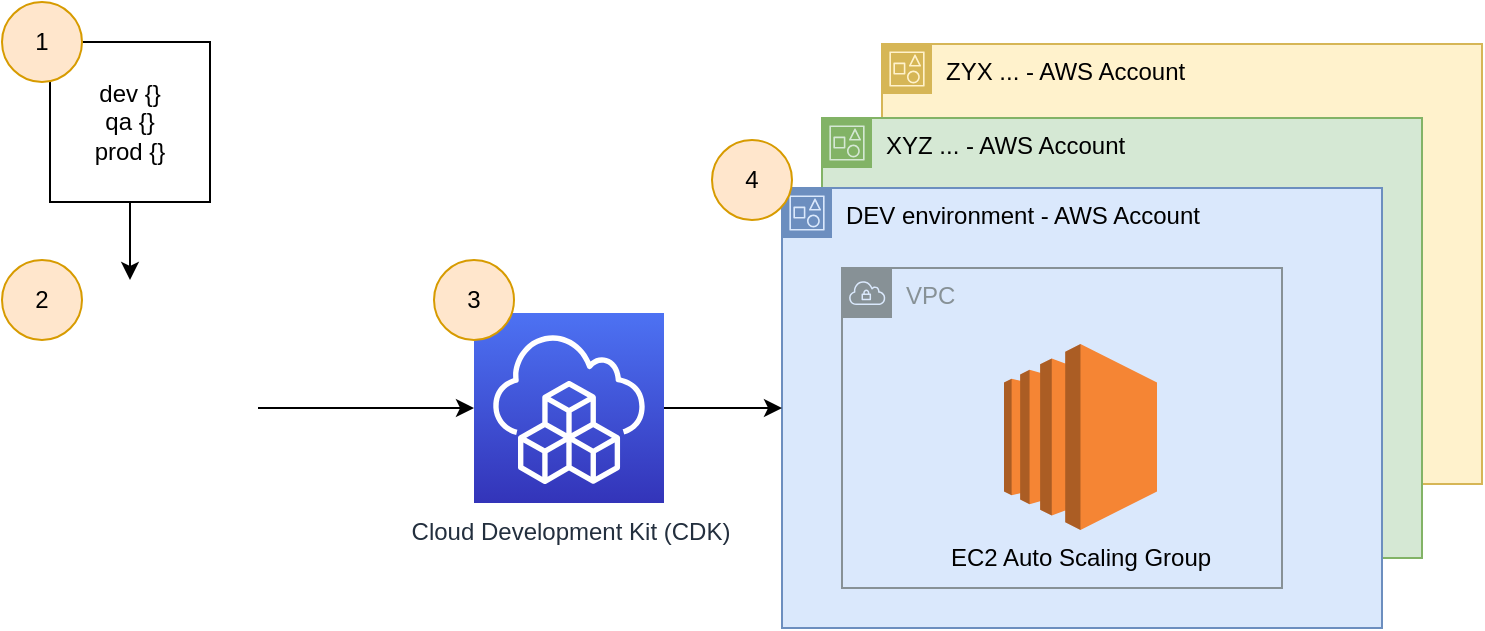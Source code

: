 <mxfile version="20.3.2" type="github">
  <diagram id="KzB0s1xtbiQ5OEgKy4Tv" name="Page-1">
    <mxGraphModel dx="946" dy="621" grid="1" gridSize="10" guides="1" tooltips="1" connect="1" arrows="1" fold="1" page="1" pageScale="1" pageWidth="850" pageHeight="1100" math="0" shadow="0">
      <root>
        <mxCell id="0" />
        <mxCell id="1" parent="0" />
        <mxCell id="az7k_XF7K67pIa2C7TNV-25" value="ZYX ... - AWS Account" style="points=[[0,0],[0.25,0],[0.5,0],[0.75,0],[1,0],[1,0.25],[1,0.5],[1,0.75],[1,1],[0.75,1],[0.5,1],[0.25,1],[0,1],[0,0.75],[0,0.5],[0,0.25]];outlineConnect=0;html=1;whiteSpace=wrap;fontSize=12;fontStyle=0;container=1;pointerEvents=0;collapsible=0;recursiveResize=0;shape=mxgraph.aws4.group;grIcon=mxgraph.aws4.group_account;strokeColor=#d6b656;fillColor=#fff2cc;verticalAlign=top;align=left;spacingLeft=30;dashed=0;" vertex="1" parent="1">
          <mxGeometry x="510" y="142" width="300" height="220" as="geometry" />
        </mxCell>
        <mxCell id="az7k_XF7K67pIa2C7TNV-26" value="VPC" style="sketch=0;outlineConnect=0;gradientColor=none;html=1;whiteSpace=wrap;fontSize=12;fontStyle=0;shape=mxgraph.aws4.group;grIcon=mxgraph.aws4.group_vpc;strokeColor=#879196;fillColor=none;verticalAlign=top;align=left;spacingLeft=30;fontColor=#879196;dashed=0;" vertex="1" parent="az7k_XF7K67pIa2C7TNV-25">
          <mxGeometry x="30" y="40" width="220" height="160" as="geometry" />
        </mxCell>
        <mxCell id="az7k_XF7K67pIa2C7TNV-23" value="XYZ ... - AWS Account" style="points=[[0,0],[0.25,0],[0.5,0],[0.75,0],[1,0],[1,0.25],[1,0.5],[1,0.75],[1,1],[0.75,1],[0.5,1],[0.25,1],[0,1],[0,0.75],[0,0.5],[0,0.25]];outlineConnect=0;html=1;whiteSpace=wrap;fontSize=12;fontStyle=0;container=1;pointerEvents=0;collapsible=0;recursiveResize=0;shape=mxgraph.aws4.group;grIcon=mxgraph.aws4.group_account;strokeColor=#82b366;fillColor=#d5e8d4;verticalAlign=top;align=left;spacingLeft=30;dashed=0;" vertex="1" parent="1">
          <mxGeometry x="480" y="179" width="300" height="220" as="geometry" />
        </mxCell>
        <mxCell id="az7k_XF7K67pIa2C7TNV-24" value="VPC" style="sketch=0;outlineConnect=0;gradientColor=none;html=1;whiteSpace=wrap;fontSize=12;fontStyle=0;shape=mxgraph.aws4.group;grIcon=mxgraph.aws4.group_vpc;strokeColor=#879196;fillColor=none;verticalAlign=top;align=left;spacingLeft=30;fontColor=#879196;dashed=0;" vertex="1" parent="az7k_XF7K67pIa2C7TNV-23">
          <mxGeometry x="30" y="40" width="220" height="160" as="geometry" />
        </mxCell>
        <mxCell id="az7k_XF7K67pIa2C7TNV-14" value="DEV environment - AWS Account" style="points=[[0,0],[0.25,0],[0.5,0],[0.75,0],[1,0],[1,0.25],[1,0.5],[1,0.75],[1,1],[0.75,1],[0.5,1],[0.25,1],[0,1],[0,0.75],[0,0.5],[0,0.25]];outlineConnect=0;html=1;whiteSpace=wrap;fontSize=12;fontStyle=0;container=1;pointerEvents=0;collapsible=0;recursiveResize=0;shape=mxgraph.aws4.group;grIcon=mxgraph.aws4.group_account;strokeColor=#6c8ebf;fillColor=#dae8fc;verticalAlign=top;align=left;spacingLeft=30;dashed=0;" vertex="1" parent="1">
          <mxGeometry x="460" y="214" width="300" height="220" as="geometry" />
        </mxCell>
        <mxCell id="az7k_XF7K67pIa2C7TNV-13" value="VPC" style="sketch=0;outlineConnect=0;gradientColor=none;html=1;whiteSpace=wrap;fontSize=12;fontStyle=0;shape=mxgraph.aws4.group;grIcon=mxgraph.aws4.group_vpc;strokeColor=#879196;fillColor=none;verticalAlign=top;align=left;spacingLeft=30;fontColor=#879196;dashed=0;" vertex="1" parent="az7k_XF7K67pIa2C7TNV-14">
          <mxGeometry x="30" y="40" width="220" height="160" as="geometry" />
        </mxCell>
        <mxCell id="az7k_XF7K67pIa2C7TNV-5" style="edgeStyle=orthogonalEdgeStyle;rounded=0;orthogonalLoop=1;jettySize=auto;html=1;" edge="1" parent="1" source="az7k_XF7K67pIa2C7TNV-1" target="az7k_XF7K67pIa2C7TNV-2">
          <mxGeometry relative="1" as="geometry" />
        </mxCell>
        <mxCell id="az7k_XF7K67pIa2C7TNV-1" value="" style="shape=image;html=1;verticalAlign=top;verticalLabelPosition=bottom;labelBackgroundColor=#ffffff;imageAspect=0;aspect=fixed;image=https://cdn2.iconfinder.com/data/icons/boxicons-solid-vol-2/24/bxs-file-json-128.png" vertex="1" parent="1">
          <mxGeometry x="70" y="260" width="128" height="128" as="geometry" />
        </mxCell>
        <mxCell id="az7k_XF7K67pIa2C7TNV-21" style="edgeStyle=orthogonalEdgeStyle;rounded=0;orthogonalLoop=1;jettySize=auto;html=1;entryX=0;entryY=0.5;entryDx=0;entryDy=0;" edge="1" parent="1" source="az7k_XF7K67pIa2C7TNV-2" target="az7k_XF7K67pIa2C7TNV-14">
          <mxGeometry relative="1" as="geometry" />
        </mxCell>
        <mxCell id="az7k_XF7K67pIa2C7TNV-2" value="Cloud Development Kit (CDK)" style="sketch=0;points=[[0,0,0],[0.25,0,0],[0.5,0,0],[0.75,0,0],[1,0,0],[0,1,0],[0.25,1,0],[0.5,1,0],[0.75,1,0],[1,1,0],[0,0.25,0],[0,0.5,0],[0,0.75,0],[1,0.25,0],[1,0.5,0],[1,0.75,0]];outlineConnect=0;fontColor=#232F3E;gradientColor=#4D72F3;gradientDirection=north;fillColor=#3334B9;strokeColor=#ffffff;dashed=0;verticalLabelPosition=bottom;verticalAlign=top;align=center;html=1;fontSize=12;fontStyle=0;aspect=fixed;shape=mxgraph.aws4.resourceIcon;resIcon=mxgraph.aws4.cloud_development_kit;" vertex="1" parent="1">
          <mxGeometry x="306" y="276.5" width="95" height="95" as="geometry" />
        </mxCell>
        <mxCell id="az7k_XF7K67pIa2C7TNV-27" style="edgeStyle=orthogonalEdgeStyle;rounded=0;orthogonalLoop=1;jettySize=auto;html=1;entryX=0.5;entryY=0;entryDx=0;entryDy=0;" edge="1" parent="1" source="az7k_XF7K67pIa2C7TNV-3" target="az7k_XF7K67pIa2C7TNV-1">
          <mxGeometry relative="1" as="geometry" />
        </mxCell>
        <mxCell id="az7k_XF7K67pIa2C7TNV-3" value="dev {}&lt;br&gt;qa {}&lt;br&gt;prod {}" style="whiteSpace=wrap;html=1;aspect=fixed;" vertex="1" parent="1">
          <mxGeometry x="94" y="141" width="80" height="80" as="geometry" />
        </mxCell>
        <mxCell id="az7k_XF7K67pIa2C7TNV-6" value="EC2 Auto Scaling Group" style="outlineConnect=0;dashed=0;verticalLabelPosition=bottom;verticalAlign=top;align=center;html=1;shape=mxgraph.aws3.ec2;fillColor=#F58534;gradientColor=none;" vertex="1" parent="1">
          <mxGeometry x="571" y="292" width="76.5" height="93" as="geometry" />
        </mxCell>
        <mxCell id="az7k_XF7K67pIa2C7TNV-9" value="1" style="ellipse;whiteSpace=wrap;html=1;aspect=fixed;fillColor=#ffe6cc;strokeColor=#d79b00;" vertex="1" parent="1">
          <mxGeometry x="70" y="121" width="40" height="40" as="geometry" />
        </mxCell>
        <mxCell id="az7k_XF7K67pIa2C7TNV-10" value="2&lt;span style=&quot;color: rgba(0, 0, 0, 0); font-family: monospace; font-size: 0px; text-align: start;&quot;&gt;%3CmxGraphModel%3E%3Croot%3E%3CmxCell%20id%3D%220%22%2F%3E%3CmxCell%20id%3D%221%22%20parent%3D%220%22%2F%3E%3CmxCell%20id%3D%222%22%20value%3D%221%22%20style%3D%22ellipse%3BwhiteSpace%3Dwrap%3Bhtml%3D1%3Baspect%3Dfixed%3BfillColor%3D%23ffe6cc%3BstrokeColor%3D%23d79b00%3B%22%20vertex%3D%221%22%20parent%3D%221%22%3E%3CmxGeometry%20x%3D%2270%22%20y%3D%22420%22%20width%3D%2240%22%20height%3D%2240%22%20as%3D%22geometry%22%2F%3E%3C%2FmxCell%3E%3C%2Froot%3E%3C%2FmxGraphModel%3E&lt;/span&gt;" style="ellipse;whiteSpace=wrap;html=1;aspect=fixed;fillColor=#ffe6cc;strokeColor=#d79b00;" vertex="1" parent="1">
          <mxGeometry x="70" y="250" width="40" height="40" as="geometry" />
        </mxCell>
        <mxCell id="az7k_XF7K67pIa2C7TNV-11" value="3&lt;span style=&quot;color: rgba(0, 0, 0, 0); font-family: monospace; font-size: 0px; text-align: start;&quot;&gt;%3CmxGraphModel%3E%3Croot%3E%3CmxCell%20id%3D%220%22%2F%3E%3CmxCell%20id%3D%221%22%20parent%3D%220%22%2F%3E%3CmxCell%20id%3D%222%22%20value%3D%222%26lt%3Bspan%20style%3D%26quot%3Bcolor%3A%20rgba(0%2C%200%2C%200%2C%200)%3B%20font-family%3A%20monospace%3B%20font-size%3A%200px%3B%20text-align%3A%20start%3B%26quot%3B%26gt%3B%253CmxGraphModel%253E%253Croot%253E%253CmxCell%2520id%253D%25220%2522%252F%253E%253CmxCell%2520id%253D%25221%2522%2520parent%253D%25220%2522%252F%253E%253CmxCell%2520id%253D%25222%2522%2520value%253D%25221%2522%2520style%253D%2522ellipse%253BwhiteSpace%253Dwrap%253Bhtml%253D1%253Baspect%253Dfixed%253BfillColor%253D%2523ffe6cc%253BstrokeColor%253D%2523d79b00%253B%2522%2520vertex%253D%25221%2522%2520parent%253D%25221%2522%253E%253CmxGeometry%2520x%253D%252270%2522%2520y%253D%2522420%2522%2520width%253D%252240%2522%2520height%253D%252240%2522%2520as%253D%2522geometry%2522%252F%253E%253C%252FmxCell%253E%253C%252Froot%253E%253C%252FmxGraphModel%253E%26lt%3B%2Fspan%26gt%3B%22%20style%3D%22ellipse%3BwhiteSpace%3Dwrap%3Bhtml%3D1%3Baspect%3Dfixed%3BfillColor%3D%23ffe6cc%3BstrokeColor%3D%23d79b00%3B%22%20vertex%3D%221%22%20parent%3D%221%22%3E%3CmxGeometry%20x%3D%2270%22%20y%3D%22250%22%20width%3D%2240%22%20height%3D%2240%22%20as%3D%22geometry%22%2F%3E%3C%2FmxCell%3E%3C%2Froot%3E%3C%2FmxGraphModel%3E&lt;/span&gt;&lt;span style=&quot;color: rgba(0, 0, 0, 0); font-family: monospace; font-size: 0px; text-align: start;&quot;&gt;%3CmxGraphModel%3E%3Croot%3E%3CmxCell%20id%3D%220%22%2F%3E%3CmxCell%20id%3D%221%22%20parent%3D%220%22%2F%3E%3CmxCell%20id%3D%222%22%20value%3D%222%26lt%3Bspan%20style%3D%26quot%3Bcolor%3A%20rgba(0%2C%200%2C%200%2C%200)%3B%20font-family%3A%20monospace%3B%20font-size%3A%200px%3B%20text-align%3A%20start%3B%26quot%3B%26gt%3B%253CmxGraphModel%253E%253Croot%253E%253CmxCell%2520id%253D%25220%2522%252F%253E%253CmxCell%2520id%253D%25221%2522%2520parent%253D%25220%2522%252F%253E%253CmxCell%2520id%253D%25222%2522%2520value%253D%25221%2522%2520style%253D%2522ellipse%253BwhiteSpace%253Dwrap%253Bhtml%253D1%253Baspect%253Dfixed%253BfillColor%253D%2523ffe6cc%253BstrokeColor%253D%2523d79b00%253B%2522%2520vertex%253D%25221%2522%2520parent%253D%25221%2522%253E%253CmxGeometry%2520x%253D%252270%2522%2520y%253D%2522420%2522%2520width%253D%252240%2522%2520height%253D%252240%2522%2520as%253D%2522geometry%2522%252F%253E%253C%252FmxCell%253E%253C%252Froot%253E%253C%252FmxGraphModel%253E%26lt%3B%2Fspan%26gt%3B%22%20style%3D%22ellipse%3BwhiteSpace%3Dwrap%3Bhtml%3D1%3Baspect%3Dfixed%3BfillColor%3D%23ffe6cc%3BstrokeColor%3D%23d79b00%3B%22%20vertex%3D%221%22%20parent%3D%221%22%3E%3CmxGeometry%20x%3D%2270%22%20y%3D%22250%22%20width%3D%2240%22%20height%3D%2240%22%20as%3D%22geometry%22%2F%3E%3C%2FmxCell%3E%3C%2Froot%3E%3C%2FmxGraphModel%3E&lt;/span&gt;" style="ellipse;whiteSpace=wrap;html=1;aspect=fixed;fillColor=#ffe6cc;strokeColor=#d79b00;" vertex="1" parent="1">
          <mxGeometry x="286" y="250" width="40" height="40" as="geometry" />
        </mxCell>
        <mxCell id="az7k_XF7K67pIa2C7TNV-12" value="4" style="ellipse;whiteSpace=wrap;html=1;aspect=fixed;fillColor=#ffe6cc;strokeColor=#d79b00;" vertex="1" parent="1">
          <mxGeometry x="425" y="190" width="40" height="40" as="geometry" />
        </mxCell>
      </root>
    </mxGraphModel>
  </diagram>
</mxfile>
